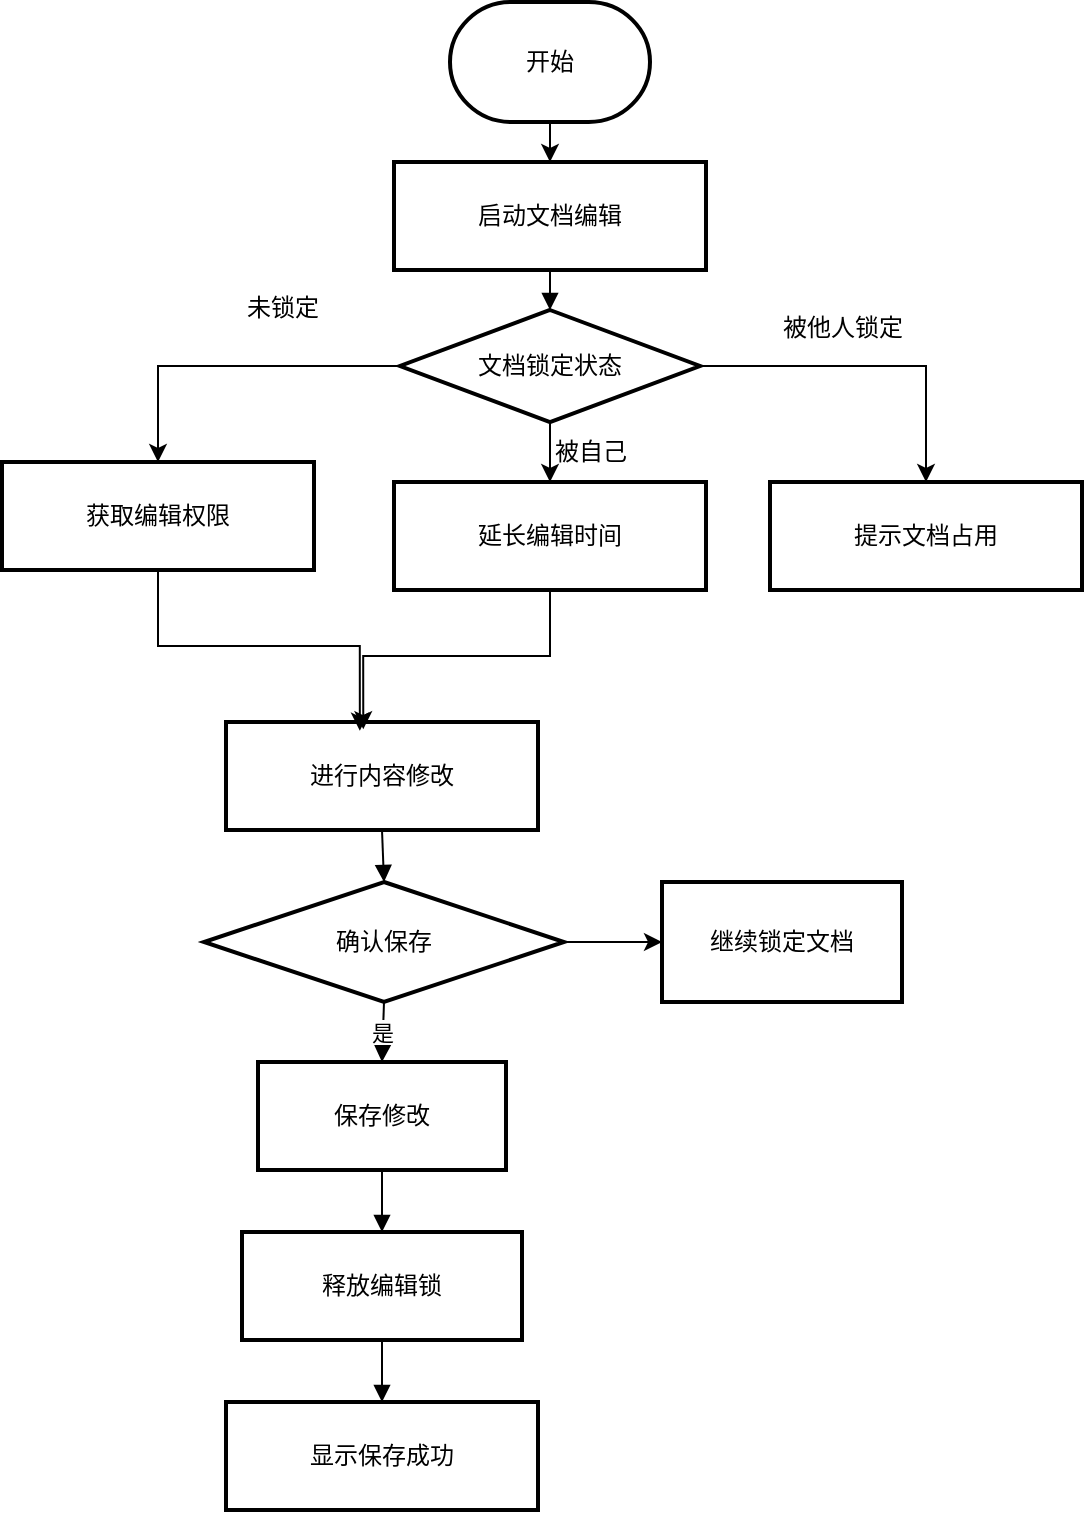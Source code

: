 <mxfile version="27.0.6">
  <diagram name="第 1 页" id="bDFXNYB2v2AE07_PYqpr">
    <mxGraphModel dx="1042" dy="1769" grid="1" gridSize="10" guides="1" tooltips="1" connect="1" arrows="1" fold="1" page="1" pageScale="1" pageWidth="827" pageHeight="1169" math="0" shadow="0">
      <root>
        <mxCell id="0" />
        <mxCell id="1" parent="0" />
        <mxCell id="6-Gtksee_l39-dPfnhdo-1" value="启动文档编辑" style="whiteSpace=wrap;strokeWidth=2;" vertex="1" parent="1">
          <mxGeometry x="226" y="50" width="156" height="54" as="geometry" />
        </mxCell>
        <mxCell id="6-Gtksee_l39-dPfnhdo-23" style="edgeStyle=orthogonalEdgeStyle;rounded=0;orthogonalLoop=1;jettySize=auto;html=1;entryX=0.5;entryY=0;entryDx=0;entryDy=0;" edge="1" parent="1" source="6-Gtksee_l39-dPfnhdo-2" target="6-Gtksee_l39-dPfnhdo-10">
          <mxGeometry relative="1" as="geometry" />
        </mxCell>
        <mxCell id="6-Gtksee_l39-dPfnhdo-24" style="edgeStyle=orthogonalEdgeStyle;rounded=0;orthogonalLoop=1;jettySize=auto;html=1;entryX=0.5;entryY=0;entryDx=0;entryDy=0;" edge="1" parent="1" source="6-Gtksee_l39-dPfnhdo-2" target="6-Gtksee_l39-dPfnhdo-9">
          <mxGeometry relative="1" as="geometry" />
        </mxCell>
        <mxCell id="6-Gtksee_l39-dPfnhdo-25" style="edgeStyle=orthogonalEdgeStyle;rounded=0;orthogonalLoop=1;jettySize=auto;html=1;entryX=0.5;entryY=0;entryDx=0;entryDy=0;" edge="1" parent="1" source="6-Gtksee_l39-dPfnhdo-2" target="6-Gtksee_l39-dPfnhdo-3">
          <mxGeometry relative="1" as="geometry" />
        </mxCell>
        <mxCell id="6-Gtksee_l39-dPfnhdo-2" value="文档锁定状态" style="rhombus;strokeWidth=2;whiteSpace=wrap;" vertex="1" parent="1">
          <mxGeometry x="229" y="124" width="150" height="56" as="geometry" />
        </mxCell>
        <mxCell id="6-Gtksee_l39-dPfnhdo-3" value="获取编辑权限" style="whiteSpace=wrap;strokeWidth=2;" vertex="1" parent="1">
          <mxGeometry x="30" y="200" width="156" height="54" as="geometry" />
        </mxCell>
        <mxCell id="6-Gtksee_l39-dPfnhdo-4" value="进行内容修改" style="whiteSpace=wrap;strokeWidth=2;" vertex="1" parent="1">
          <mxGeometry x="142" y="330" width="156" height="54" as="geometry" />
        </mxCell>
        <mxCell id="6-Gtksee_l39-dPfnhdo-33" value="" style="edgeStyle=orthogonalEdgeStyle;rounded=0;orthogonalLoop=1;jettySize=auto;html=1;" edge="1" parent="1" source="6-Gtksee_l39-dPfnhdo-5" target="6-Gtksee_l39-dPfnhdo-32">
          <mxGeometry relative="1" as="geometry" />
        </mxCell>
        <mxCell id="6-Gtksee_l39-dPfnhdo-5" value="确认保存" style="rhombus;strokeWidth=2;whiteSpace=wrap;" vertex="1" parent="1">
          <mxGeometry x="131" y="410" width="180" height="60" as="geometry" />
        </mxCell>
        <mxCell id="6-Gtksee_l39-dPfnhdo-6" value="保存修改" style="whiteSpace=wrap;strokeWidth=2;" vertex="1" parent="1">
          <mxGeometry x="158" y="500" width="124" height="54" as="geometry" />
        </mxCell>
        <mxCell id="6-Gtksee_l39-dPfnhdo-7" value="释放编辑锁" style="whiteSpace=wrap;strokeWidth=2;" vertex="1" parent="1">
          <mxGeometry x="150" y="585" width="140" height="54" as="geometry" />
        </mxCell>
        <mxCell id="6-Gtksee_l39-dPfnhdo-8" value="显示保存成功" style="whiteSpace=wrap;strokeWidth=2;" vertex="1" parent="1">
          <mxGeometry x="142" y="670" width="156" height="54" as="geometry" />
        </mxCell>
        <mxCell id="6-Gtksee_l39-dPfnhdo-9" value="延长编辑时间" style="whiteSpace=wrap;strokeWidth=2;" vertex="1" parent="1">
          <mxGeometry x="226" y="210" width="156" height="54" as="geometry" />
        </mxCell>
        <mxCell id="6-Gtksee_l39-dPfnhdo-10" value="提示文档占用" style="whiteSpace=wrap;strokeWidth=2;" vertex="1" parent="1">
          <mxGeometry x="414" y="210" width="156" height="54" as="geometry" />
        </mxCell>
        <mxCell id="6-Gtksee_l39-dPfnhdo-11" value="" style="curved=1;startArrow=none;endArrow=block;exitX=0.5;exitY=1;entryX=0.5;entryY=0;rounded=0;" edge="1" parent="1" source="6-Gtksee_l39-dPfnhdo-1" target="6-Gtksee_l39-dPfnhdo-2">
          <mxGeometry relative="1" as="geometry">
            <Array as="points" />
          </mxGeometry>
        </mxCell>
        <mxCell id="6-Gtksee_l39-dPfnhdo-14" value="" style="curved=1;startArrow=none;endArrow=block;exitX=0.5;exitY=1.01;entryX=0.5;entryY=0;rounded=0;" edge="1" parent="1" source="6-Gtksee_l39-dPfnhdo-4" target="6-Gtksee_l39-dPfnhdo-5">
          <mxGeometry relative="1" as="geometry">
            <Array as="points" />
          </mxGeometry>
        </mxCell>
        <mxCell id="6-Gtksee_l39-dPfnhdo-15" value="是" style="curved=1;startArrow=none;endArrow=block;exitX=0.5;exitY=1;entryX=0.5;entryY=0;rounded=0;" edge="1" parent="1" source="6-Gtksee_l39-dPfnhdo-5" target="6-Gtksee_l39-dPfnhdo-6">
          <mxGeometry relative="1" as="geometry">
            <Array as="points" />
          </mxGeometry>
        </mxCell>
        <mxCell id="6-Gtksee_l39-dPfnhdo-16" value="" style="curved=1;startArrow=none;endArrow=block;exitX=0.5;exitY=1;entryX=0.5;entryY=0;rounded=0;" edge="1" parent="1" source="6-Gtksee_l39-dPfnhdo-6" target="6-Gtksee_l39-dPfnhdo-7">
          <mxGeometry relative="1" as="geometry">
            <Array as="points" />
          </mxGeometry>
        </mxCell>
        <mxCell id="6-Gtksee_l39-dPfnhdo-17" value="" style="curved=1;startArrow=none;endArrow=block;exitX=0.5;exitY=1;entryX=0.5;entryY=0;rounded=0;" edge="1" parent="1" source="6-Gtksee_l39-dPfnhdo-7" target="6-Gtksee_l39-dPfnhdo-8">
          <mxGeometry relative="1" as="geometry">
            <Array as="points" />
          </mxGeometry>
        </mxCell>
        <mxCell id="6-Gtksee_l39-dPfnhdo-22" value="" style="edgeStyle=orthogonalEdgeStyle;rounded=0;orthogonalLoop=1;jettySize=auto;html=1;" edge="1" parent="1" source="6-Gtksee_l39-dPfnhdo-21" target="6-Gtksee_l39-dPfnhdo-1">
          <mxGeometry relative="1" as="geometry" />
        </mxCell>
        <mxCell id="6-Gtksee_l39-dPfnhdo-21" value="开始" style="strokeWidth=2;html=1;shape=mxgraph.flowchart.terminator;whiteSpace=wrap;" vertex="1" parent="1">
          <mxGeometry x="254" y="-30" width="100" height="60" as="geometry" />
        </mxCell>
        <mxCell id="6-Gtksee_l39-dPfnhdo-26" value="被他人锁定" style="text;html=1;align=center;verticalAlign=middle;resizable=0;points=[];autosize=1;strokeColor=none;fillColor=none;" vertex="1" parent="1">
          <mxGeometry x="410" y="118" width="80" height="30" as="geometry" />
        </mxCell>
        <mxCell id="6-Gtksee_l39-dPfnhdo-27" value="被自己" style="text;html=1;align=center;verticalAlign=middle;resizable=0;points=[];autosize=1;strokeColor=none;fillColor=none;" vertex="1" parent="1">
          <mxGeometry x="294" y="180" width="60" height="30" as="geometry" />
        </mxCell>
        <mxCell id="6-Gtksee_l39-dPfnhdo-29" value="未锁定" style="text;html=1;align=center;verticalAlign=middle;resizable=0;points=[];autosize=1;strokeColor=none;fillColor=none;" vertex="1" parent="1">
          <mxGeometry x="140" y="108" width="60" height="30" as="geometry" />
        </mxCell>
        <mxCell id="6-Gtksee_l39-dPfnhdo-30" style="edgeStyle=orthogonalEdgeStyle;rounded=0;orthogonalLoop=1;jettySize=auto;html=1;entryX=0.429;entryY=0.081;entryDx=0;entryDy=0;entryPerimeter=0;" edge="1" parent="1" source="6-Gtksee_l39-dPfnhdo-3" target="6-Gtksee_l39-dPfnhdo-4">
          <mxGeometry relative="1" as="geometry" />
        </mxCell>
        <mxCell id="6-Gtksee_l39-dPfnhdo-31" style="edgeStyle=orthogonalEdgeStyle;rounded=0;orthogonalLoop=1;jettySize=auto;html=1;entryX=0.44;entryY=0.067;entryDx=0;entryDy=0;entryPerimeter=0;" edge="1" parent="1" source="6-Gtksee_l39-dPfnhdo-9" target="6-Gtksee_l39-dPfnhdo-4">
          <mxGeometry relative="1" as="geometry" />
        </mxCell>
        <mxCell id="6-Gtksee_l39-dPfnhdo-32" value="继续锁定文档" style="whiteSpace=wrap;html=1;strokeWidth=2;" vertex="1" parent="1">
          <mxGeometry x="360" y="410" width="120" height="60" as="geometry" />
        </mxCell>
      </root>
    </mxGraphModel>
  </diagram>
</mxfile>
